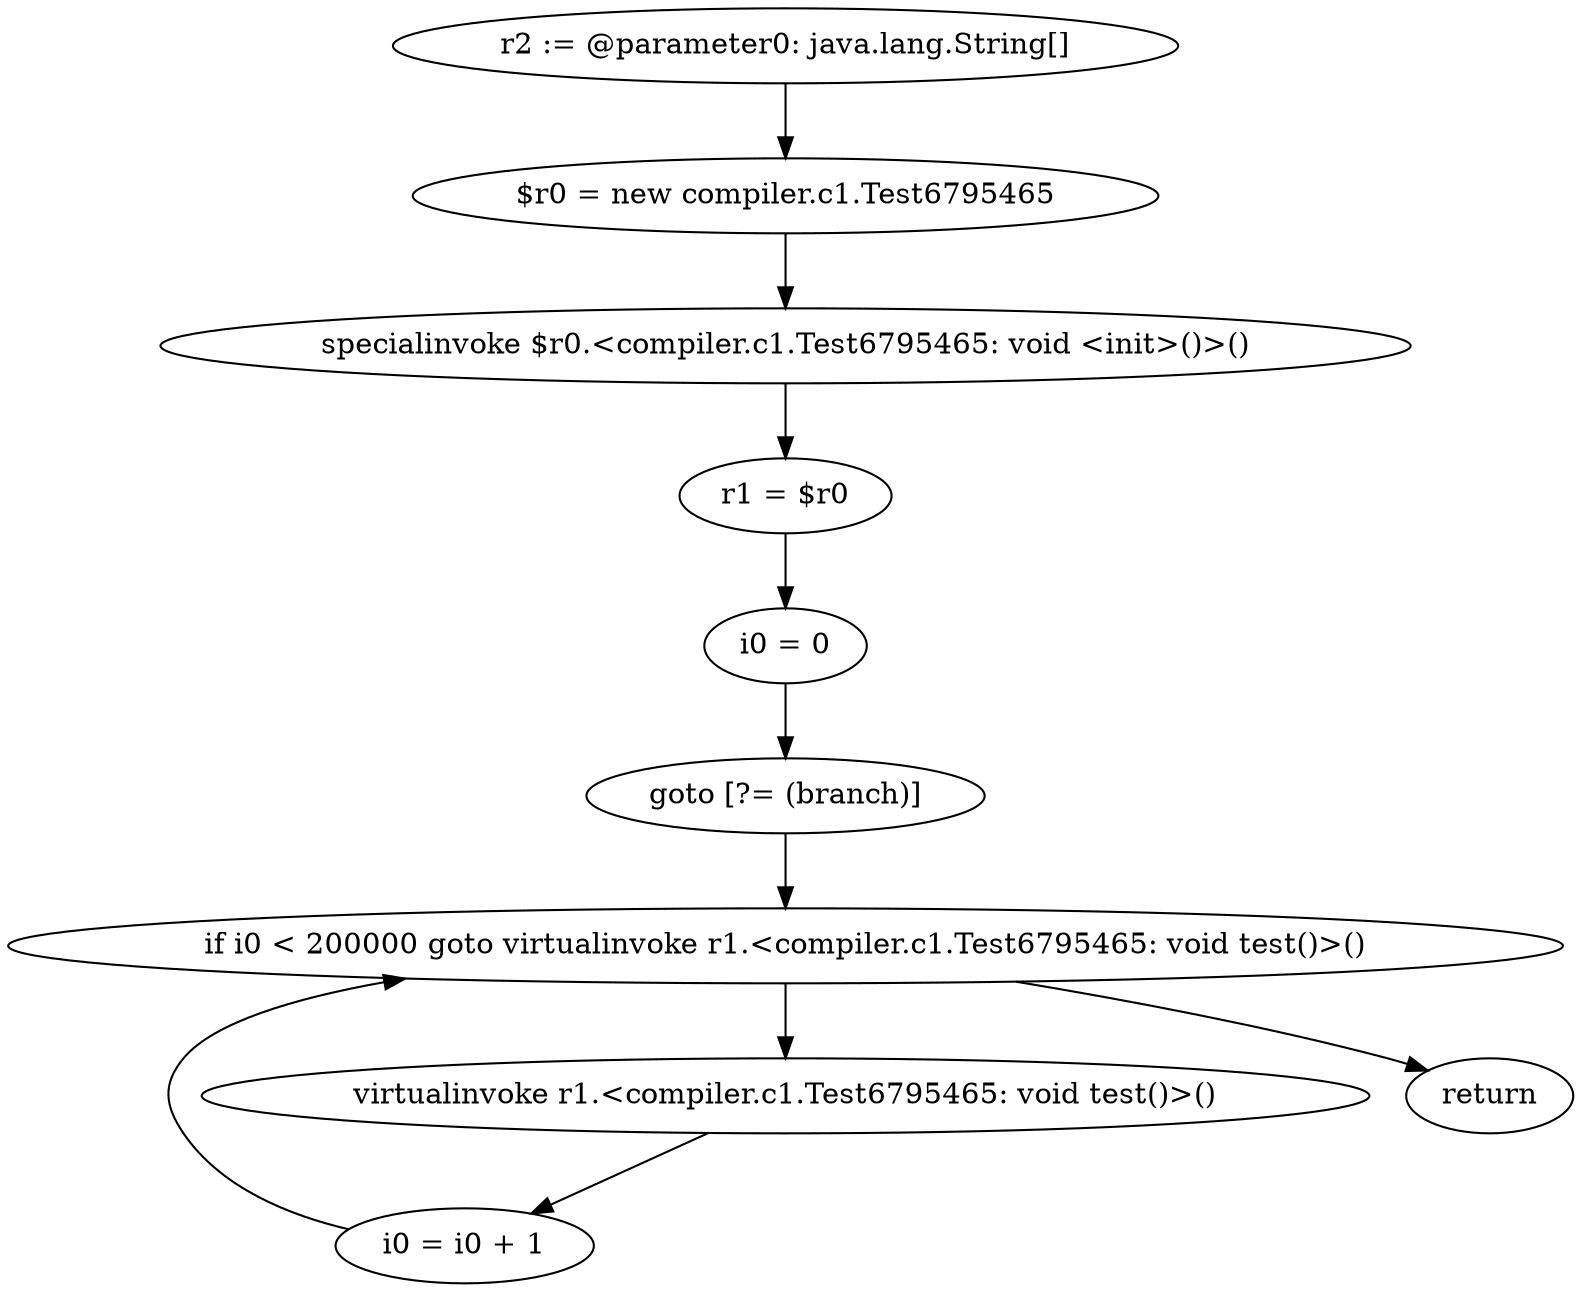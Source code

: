 digraph "unitGraph" {
    "r2 := @parameter0: java.lang.String[]"
    "$r0 = new compiler.c1.Test6795465"
    "specialinvoke $r0.<compiler.c1.Test6795465: void <init>()>()"
    "r1 = $r0"
    "i0 = 0"
    "goto [?= (branch)]"
    "virtualinvoke r1.<compiler.c1.Test6795465: void test()>()"
    "i0 = i0 + 1"
    "if i0 < 200000 goto virtualinvoke r1.<compiler.c1.Test6795465: void test()>()"
    "return"
    "r2 := @parameter0: java.lang.String[]"->"$r0 = new compiler.c1.Test6795465";
    "$r0 = new compiler.c1.Test6795465"->"specialinvoke $r0.<compiler.c1.Test6795465: void <init>()>()";
    "specialinvoke $r0.<compiler.c1.Test6795465: void <init>()>()"->"r1 = $r0";
    "r1 = $r0"->"i0 = 0";
    "i0 = 0"->"goto [?= (branch)]";
    "goto [?= (branch)]"->"if i0 < 200000 goto virtualinvoke r1.<compiler.c1.Test6795465: void test()>()";
    "virtualinvoke r1.<compiler.c1.Test6795465: void test()>()"->"i0 = i0 + 1";
    "i0 = i0 + 1"->"if i0 < 200000 goto virtualinvoke r1.<compiler.c1.Test6795465: void test()>()";
    "if i0 < 200000 goto virtualinvoke r1.<compiler.c1.Test6795465: void test()>()"->"return";
    "if i0 < 200000 goto virtualinvoke r1.<compiler.c1.Test6795465: void test()>()"->"virtualinvoke r1.<compiler.c1.Test6795465: void test()>()";
}
